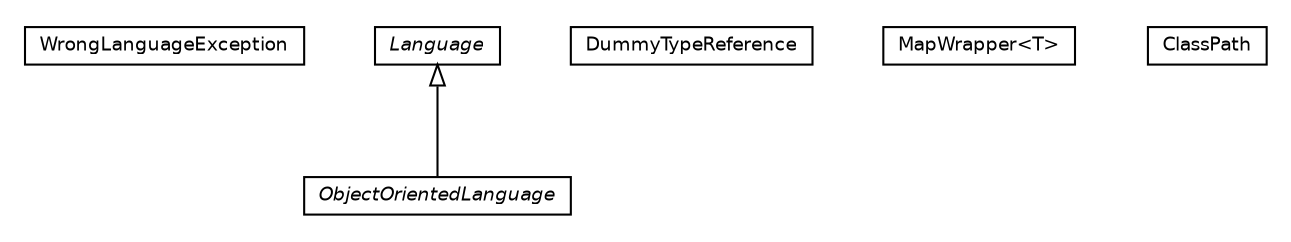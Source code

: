 #!/usr/local/bin/dot
#
# Class diagram 
# Generated by UMLGraph version 5.2 (http://www.umlgraph.org/)
#

digraph G {
	edge [fontname="Helvetica",fontsize=10,labelfontname="Helvetica",labelfontsize=10];
	node [fontname="Helvetica",fontsize=10,shape=plaintext];
	nodesep=0.25;
	ranksep=0.5;
	// chameleon.core.language.WrongLanguageException
	c1031 [label=<<table title="chameleon.core.language.WrongLanguageException" border="0" cellborder="1" cellspacing="0" cellpadding="2" port="p" href="./WrongLanguageException.html">
		<tr><td><table border="0" cellspacing="0" cellpadding="1">
<tr><td align="center" balign="center"> WrongLanguageException </td></tr>
		</table></td></tr>
		</table>>, fontname="Helvetica", fontcolor="black", fontsize=9.0];
	// chameleon.core.language.ObjectOrientedLanguage
	c1032 [label=<<table title="chameleon.core.language.ObjectOrientedLanguage" border="0" cellborder="1" cellspacing="0" cellpadding="2" port="p" href="./ObjectOrientedLanguage.html">
		<tr><td><table border="0" cellspacing="0" cellpadding="1">
<tr><td align="center" balign="center"><font face="Helvetica-Oblique"> ObjectOrientedLanguage </font></td></tr>
		</table></td></tr>
		</table>>, fontname="Helvetica", fontcolor="black", fontsize=9.0];
	// chameleon.core.language.ObjectOrientedLanguage.DummyTypeReference
	c1033 [label=<<table title="chameleon.core.language.ObjectOrientedLanguage.DummyTypeReference" border="0" cellborder="1" cellspacing="0" cellpadding="2" port="p" href="./ObjectOrientedLanguage.DummyTypeReference.html">
		<tr><td><table border="0" cellspacing="0" cellpadding="1">
<tr><td align="center" balign="center"> DummyTypeReference </td></tr>
		</table></td></tr>
		</table>>, fontname="Helvetica", fontcolor="black", fontsize=9.0];
	// chameleon.core.language.Language
	c1034 [label=<<table title="chameleon.core.language.Language" border="0" cellborder="1" cellspacing="0" cellpadding="2" port="p" href="./Language.html">
		<tr><td><table border="0" cellspacing="0" cellpadding="1">
<tr><td align="center" balign="center"><font face="Helvetica-Oblique"> Language </font></td></tr>
		</table></td></tr>
		</table>>, fontname="Helvetica", fontcolor="black", fontsize=9.0];
	// chameleon.core.language.Language.MapWrapper<T>
	c1035 [label=<<table title="chameleon.core.language.Language.MapWrapper" border="0" cellborder="1" cellspacing="0" cellpadding="2" port="p" href="./Language.MapWrapper.html">
		<tr><td><table border="0" cellspacing="0" cellpadding="1">
<tr><td align="center" balign="center"> MapWrapper&lt;T&gt; </td></tr>
		</table></td></tr>
		</table>>, fontname="Helvetica", fontcolor="black", fontsize=9.0];
	// chameleon.core.language.ClassPath
	c1036 [label=<<table title="chameleon.core.language.ClassPath" border="0" cellborder="1" cellspacing="0" cellpadding="2" port="p" href="./ClassPath.html">
		<tr><td><table border="0" cellspacing="0" cellpadding="1">
<tr><td align="center" balign="center"> ClassPath </td></tr>
		</table></td></tr>
		</table>>, fontname="Helvetica", fontcolor="black", fontsize=9.0];
	//chameleon.core.language.ObjectOrientedLanguage extends chameleon.core.language.Language
	c1034:p -> c1032:p [dir=back,arrowtail=empty];
}

